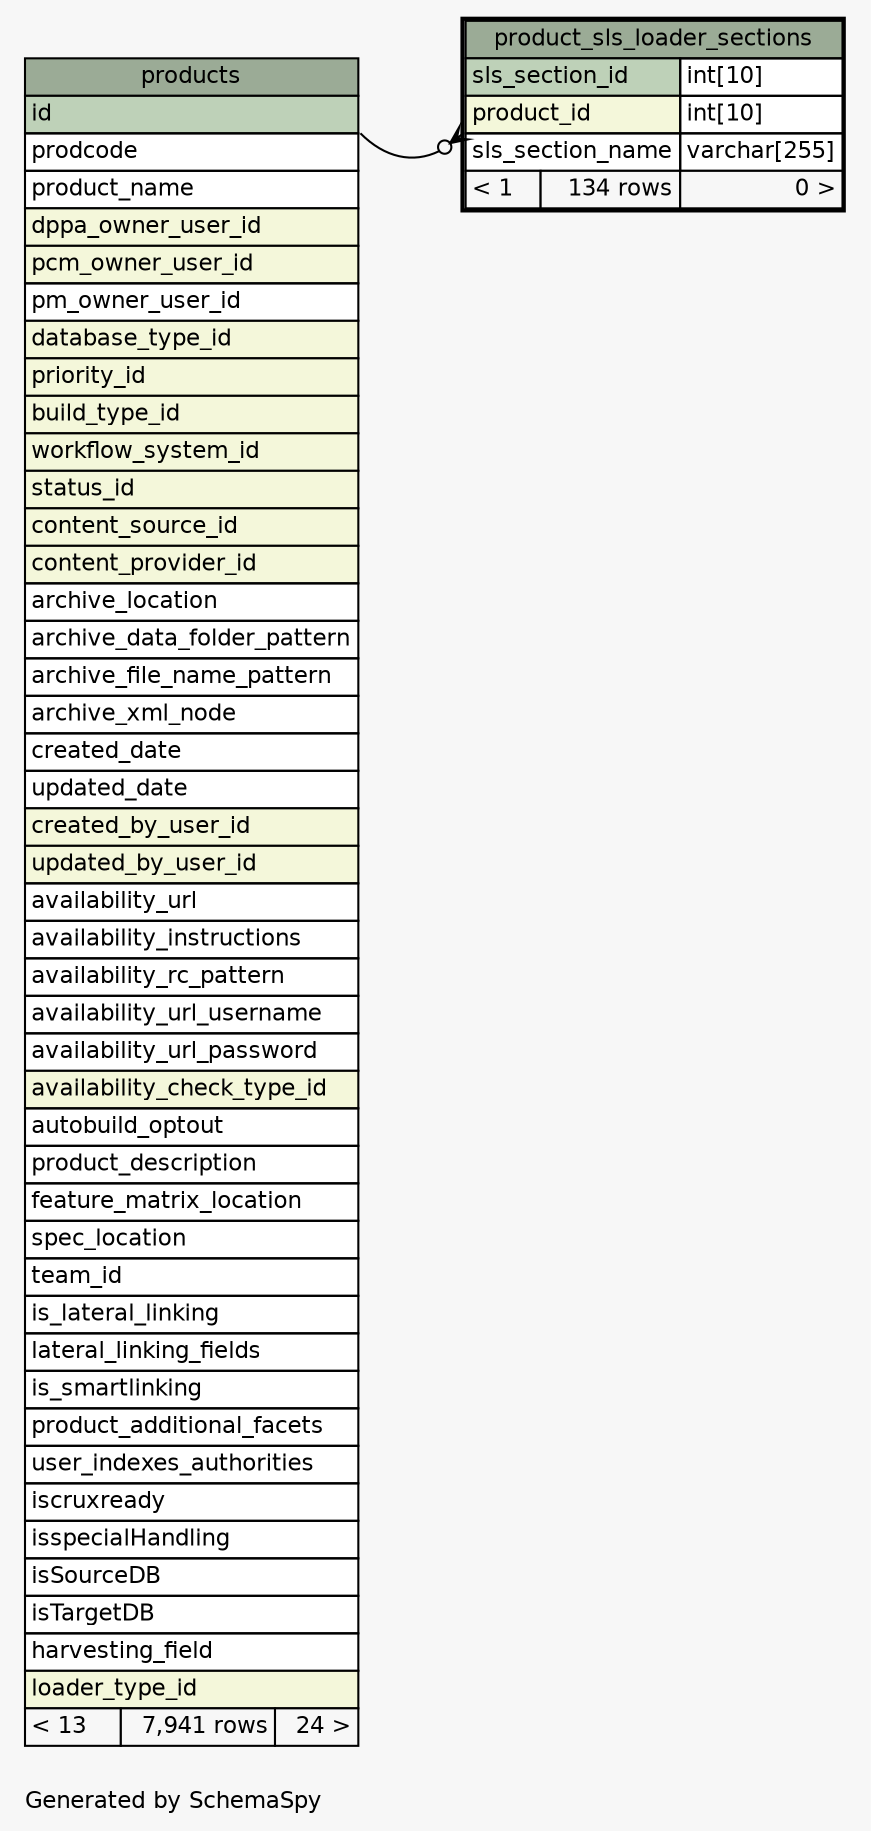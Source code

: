 // dot 2.2.1 on Windows 10 10.0
// SchemaSpy rev 590
digraph "oneDegreeRelationshipsDiagram" {
  graph [
    rankdir="RL"
    bgcolor="#f7f7f7"
    label="\nGenerated by SchemaSpy"
    labeljust="l"
    nodesep="0.18"
    ranksep="0.46"
    fontname="Helvetica"
    fontsize="11"
  ];
  node [
    fontname="Helvetica"
    fontsize="11"
    shape="plaintext"
  ];
  edge [
    arrowsize="0.8"
  ];
  "product_sls_loader_sections":"product_id":sw -> "products":"id":se [arrowhead=none dir=back arrowtail=crowodot];
  "product_sls_loader_sections" [
    label=<
    <TABLE BORDER="2" CELLBORDER="1" CELLSPACING="0" BGCOLOR="#ffffff">
      <TR><TD COLSPAN="3" BGCOLOR="#9bab96" ALIGN="CENTER">product_sls_loader_sections</TD></TR>
      <TR><TD PORT="sls_section_id" COLSPAN="2" BGCOLOR="#bed1b8" ALIGN="LEFT">sls_section_id</TD><TD PORT="sls_section_id.type" ALIGN="LEFT">int[10]</TD></TR>
      <TR><TD PORT="product_id" COLSPAN="2" BGCOLOR="#f4f7da" ALIGN="LEFT">product_id</TD><TD PORT="product_id.type" ALIGN="LEFT">int[10]</TD></TR>
      <TR><TD PORT="sls_section_name" COLSPAN="2" ALIGN="LEFT">sls_section_name</TD><TD PORT="sls_section_name.type" ALIGN="LEFT">varchar[255]</TD></TR>
      <TR><TD ALIGN="LEFT" BGCOLOR="#f7f7f7">&lt; 1</TD><TD ALIGN="RIGHT" BGCOLOR="#f7f7f7">134 rows</TD><TD ALIGN="RIGHT" BGCOLOR="#f7f7f7">0 &gt;</TD></TR>
    </TABLE>>
    URL="product_sls_loader_sections.html"
    tooltip="product_sls_loader_sections"
  ];
  "products" [
    label=<
    <TABLE BORDER="0" CELLBORDER="1" CELLSPACING="0" BGCOLOR="#ffffff">
      <TR><TD COLSPAN="3" BGCOLOR="#9bab96" ALIGN="CENTER">products</TD></TR>
      <TR><TD PORT="id" COLSPAN="3" BGCOLOR="#bed1b8" ALIGN="LEFT">id</TD></TR>
      <TR><TD PORT="prodcode" COLSPAN="3" ALIGN="LEFT">prodcode</TD></TR>
      <TR><TD PORT="product_name" COLSPAN="3" ALIGN="LEFT">product_name</TD></TR>
      <TR><TD PORT="dppa_owner_user_id" COLSPAN="3" BGCOLOR="#f4f7da" ALIGN="LEFT">dppa_owner_user_id</TD></TR>
      <TR><TD PORT="pcm_owner_user_id" COLSPAN="3" BGCOLOR="#f4f7da" ALIGN="LEFT">pcm_owner_user_id</TD></TR>
      <TR><TD PORT="pm_owner_user_id" COLSPAN="3" ALIGN="LEFT">pm_owner_user_id</TD></TR>
      <TR><TD PORT="database_type_id" COLSPAN="3" BGCOLOR="#f4f7da" ALIGN="LEFT">database_type_id</TD></TR>
      <TR><TD PORT="priority_id" COLSPAN="3" BGCOLOR="#f4f7da" ALIGN="LEFT">priority_id</TD></TR>
      <TR><TD PORT="build_type_id" COLSPAN="3" BGCOLOR="#f4f7da" ALIGN="LEFT">build_type_id</TD></TR>
      <TR><TD PORT="workflow_system_id" COLSPAN="3" BGCOLOR="#f4f7da" ALIGN="LEFT">workflow_system_id</TD></TR>
      <TR><TD PORT="status_id" COLSPAN="3" BGCOLOR="#f4f7da" ALIGN="LEFT">status_id</TD></TR>
      <TR><TD PORT="content_source_id" COLSPAN="3" BGCOLOR="#f4f7da" ALIGN="LEFT">content_source_id</TD></TR>
      <TR><TD PORT="content_provider_id" COLSPAN="3" BGCOLOR="#f4f7da" ALIGN="LEFT">content_provider_id</TD></TR>
      <TR><TD PORT="archive_location" COLSPAN="3" ALIGN="LEFT">archive_location</TD></TR>
      <TR><TD PORT="archive_data_folder_pattern" COLSPAN="3" ALIGN="LEFT">archive_data_folder_pattern</TD></TR>
      <TR><TD PORT="archive_file_name_pattern" COLSPAN="3" ALIGN="LEFT">archive_file_name_pattern</TD></TR>
      <TR><TD PORT="archive_xml_node" COLSPAN="3" ALIGN="LEFT">archive_xml_node</TD></TR>
      <TR><TD PORT="created_date" COLSPAN="3" ALIGN="LEFT">created_date</TD></TR>
      <TR><TD PORT="updated_date" COLSPAN="3" ALIGN="LEFT">updated_date</TD></TR>
      <TR><TD PORT="created_by_user_id" COLSPAN="3" BGCOLOR="#f4f7da" ALIGN="LEFT">created_by_user_id</TD></TR>
      <TR><TD PORT="updated_by_user_id" COLSPAN="3" BGCOLOR="#f4f7da" ALIGN="LEFT">updated_by_user_id</TD></TR>
      <TR><TD PORT="availability_url" COLSPAN="3" ALIGN="LEFT">availability_url</TD></TR>
      <TR><TD PORT="availability_instructions" COLSPAN="3" ALIGN="LEFT">availability_instructions</TD></TR>
      <TR><TD PORT="availability_rc_pattern" COLSPAN="3" ALIGN="LEFT">availability_rc_pattern</TD></TR>
      <TR><TD PORT="availability_url_username" COLSPAN="3" ALIGN="LEFT">availability_url_username</TD></TR>
      <TR><TD PORT="availability_url_password" COLSPAN="3" ALIGN="LEFT">availability_url_password</TD></TR>
      <TR><TD PORT="availability_check_type_id" COLSPAN="3" BGCOLOR="#f4f7da" ALIGN="LEFT">availability_check_type_id</TD></TR>
      <TR><TD PORT="autobuild_optout" COLSPAN="3" ALIGN="LEFT">autobuild_optout</TD></TR>
      <TR><TD PORT="product_description" COLSPAN="3" ALIGN="LEFT">product_description</TD></TR>
      <TR><TD PORT="feature_matrix_location" COLSPAN="3" ALIGN="LEFT">feature_matrix_location</TD></TR>
      <TR><TD PORT="spec_location" COLSPAN="3" ALIGN="LEFT">spec_location</TD></TR>
      <TR><TD PORT="team_id" COLSPAN="3" ALIGN="LEFT">team_id</TD></TR>
      <TR><TD PORT="is_lateral_linking" COLSPAN="3" ALIGN="LEFT">is_lateral_linking</TD></TR>
      <TR><TD PORT="lateral_linking_fields" COLSPAN="3" ALIGN="LEFT">lateral_linking_fields</TD></TR>
      <TR><TD PORT="is_smartlinking" COLSPAN="3" ALIGN="LEFT">is_smartlinking</TD></TR>
      <TR><TD PORT="product_additional_facets" COLSPAN="3" ALIGN="LEFT">product_additional_facets</TD></TR>
      <TR><TD PORT="user_indexes_authorities" COLSPAN="3" ALIGN="LEFT">user_indexes_authorities</TD></TR>
      <TR><TD PORT="iscruxready" COLSPAN="3" ALIGN="LEFT">iscruxready</TD></TR>
      <TR><TD PORT="isspecialHandling" COLSPAN="3" ALIGN="LEFT">isspecialHandling</TD></TR>
      <TR><TD PORT="isSourceDB" COLSPAN="3" ALIGN="LEFT">isSourceDB</TD></TR>
      <TR><TD PORT="isTargetDB" COLSPAN="3" ALIGN="LEFT">isTargetDB</TD></TR>
      <TR><TD PORT="harvesting_field" COLSPAN="3" ALIGN="LEFT">harvesting_field</TD></TR>
      <TR><TD PORT="loader_type_id" COLSPAN="3" BGCOLOR="#f4f7da" ALIGN="LEFT">loader_type_id</TD></TR>
      <TR><TD ALIGN="LEFT" BGCOLOR="#f7f7f7">&lt; 13</TD><TD ALIGN="RIGHT" BGCOLOR="#f7f7f7">7,941 rows</TD><TD ALIGN="RIGHT" BGCOLOR="#f7f7f7">24 &gt;</TD></TR>
    </TABLE>>
    URL="products.html"
    tooltip="products"
  ];
}
